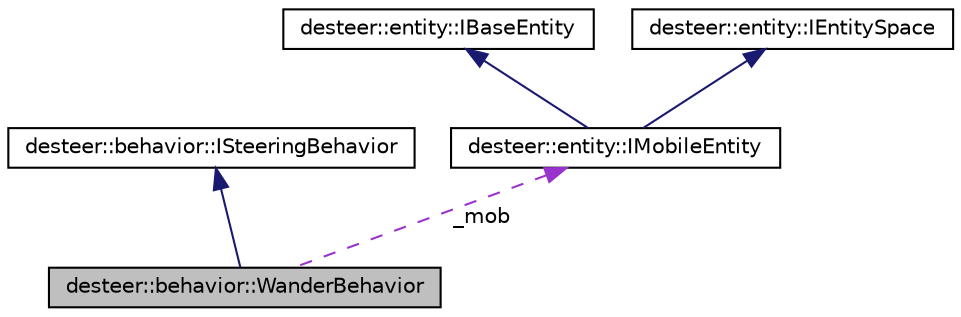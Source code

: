 digraph G
{
  edge [fontname="Helvetica",fontsize="10",labelfontname="Helvetica",labelfontsize="10"];
  node [fontname="Helvetica",fontsize="10",shape=record];
  Node1 [label="desteer::behavior::WanderBehavior",height=0.2,width=0.4,color="black", fillcolor="grey75", style="filled" fontcolor="black"];
  Node2 -> Node1 [dir=back,color="midnightblue",fontsize="10",style="solid",fontname="Helvetica"];
  Node2 [label="desteer::behavior::ISteeringBehavior",height=0.2,width=0.4,color="black", fillcolor="white", style="filled",URL="$classdesteer_1_1behavior_1_1_i_steering_behavior.html"];
  Node3 -> Node1 [dir=back,color="darkorchid3",fontsize="10",style="dashed",label="_mob",fontname="Helvetica"];
  Node3 [label="desteer::entity::IMobileEntity",height=0.2,width=0.4,color="black", fillcolor="white", style="filled",URL="$classdesteer_1_1entity_1_1_i_mobile_entity.html"];
  Node4 -> Node3 [dir=back,color="midnightblue",fontsize="10",style="solid",fontname="Helvetica"];
  Node4 [label="desteer::entity::IBaseEntity",height=0.2,width=0.4,color="black", fillcolor="white", style="filled",URL="$classdesteer_1_1entity_1_1_i_base_entity.html"];
  Node5 -> Node3 [dir=back,color="midnightblue",fontsize="10",style="solid",fontname="Helvetica"];
  Node5 [label="desteer::entity::IEntitySpace",height=0.2,width=0.4,color="black", fillcolor="white", style="filled",URL="$classdesteer_1_1entity_1_1_i_entity_space.html"];
}
